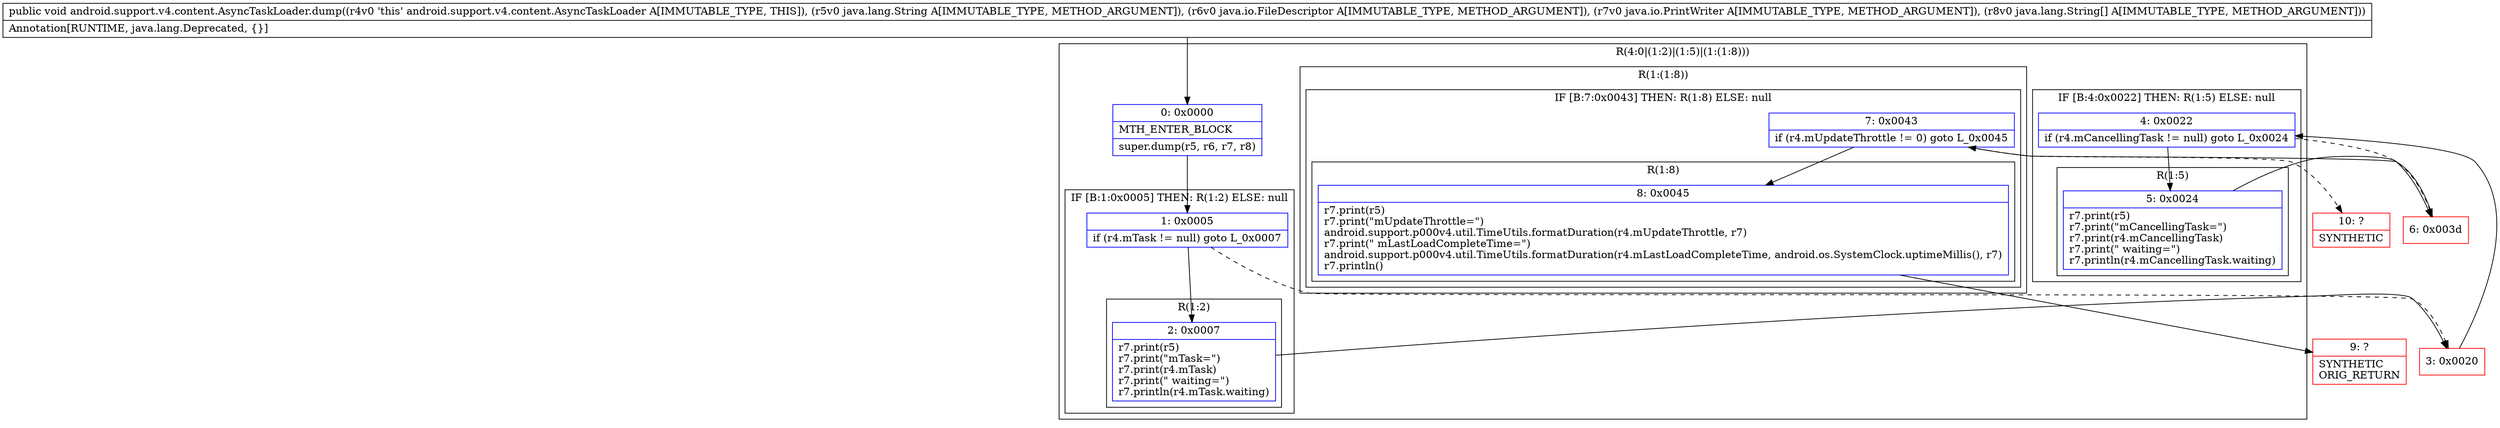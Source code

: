 digraph "CFG forandroid.support.v4.content.AsyncTaskLoader.dump(Ljava\/lang\/String;Ljava\/io\/FileDescriptor;Ljava\/io\/PrintWriter;[Ljava\/lang\/String;)V" {
subgraph cluster_Region_1547693874 {
label = "R(4:0|(1:2)|(1:5)|(1:(1:8)))";
node [shape=record,color=blue];
Node_0 [shape=record,label="{0\:\ 0x0000|MTH_ENTER_BLOCK\l|super.dump(r5, r6, r7, r8)\l}"];
subgraph cluster_IfRegion_2045987223 {
label = "IF [B:1:0x0005] THEN: R(1:2) ELSE: null";
node [shape=record,color=blue];
Node_1 [shape=record,label="{1\:\ 0x0005|if (r4.mTask != null) goto L_0x0007\l}"];
subgraph cluster_Region_332415984 {
label = "R(1:2)";
node [shape=record,color=blue];
Node_2 [shape=record,label="{2\:\ 0x0007|r7.print(r5)\lr7.print(\"mTask=\")\lr7.print(r4.mTask)\lr7.print(\" waiting=\")\lr7.println(r4.mTask.waiting)\l}"];
}
}
subgraph cluster_IfRegion_1878160439 {
label = "IF [B:4:0x0022] THEN: R(1:5) ELSE: null";
node [shape=record,color=blue];
Node_4 [shape=record,label="{4\:\ 0x0022|if (r4.mCancellingTask != null) goto L_0x0024\l}"];
subgraph cluster_Region_1276592260 {
label = "R(1:5)";
node [shape=record,color=blue];
Node_5 [shape=record,label="{5\:\ 0x0024|r7.print(r5)\lr7.print(\"mCancellingTask=\")\lr7.print(r4.mCancellingTask)\lr7.print(\" waiting=\")\lr7.println(r4.mCancellingTask.waiting)\l}"];
}
}
subgraph cluster_Region_793450336 {
label = "R(1:(1:8))";
node [shape=record,color=blue];
subgraph cluster_IfRegion_1049960122 {
label = "IF [B:7:0x0043] THEN: R(1:8) ELSE: null";
node [shape=record,color=blue];
Node_7 [shape=record,label="{7\:\ 0x0043|if (r4.mUpdateThrottle != 0) goto L_0x0045\l}"];
subgraph cluster_Region_1111131795 {
label = "R(1:8)";
node [shape=record,color=blue];
Node_8 [shape=record,label="{8\:\ 0x0045|r7.print(r5)\lr7.print(\"mUpdateThrottle=\")\landroid.support.p000v4.util.TimeUtils.formatDuration(r4.mUpdateThrottle, r7)\lr7.print(\" mLastLoadCompleteTime=\")\landroid.support.p000v4.util.TimeUtils.formatDuration(r4.mLastLoadCompleteTime, android.os.SystemClock.uptimeMillis(), r7)\lr7.println()\l}"];
}
}
}
}
Node_3 [shape=record,color=red,label="{3\:\ 0x0020}"];
Node_6 [shape=record,color=red,label="{6\:\ 0x003d}"];
Node_9 [shape=record,color=red,label="{9\:\ ?|SYNTHETIC\lORIG_RETURN\l}"];
Node_10 [shape=record,color=red,label="{10\:\ ?|SYNTHETIC\l}"];
MethodNode[shape=record,label="{public void android.support.v4.content.AsyncTaskLoader.dump((r4v0 'this' android.support.v4.content.AsyncTaskLoader A[IMMUTABLE_TYPE, THIS]), (r5v0 java.lang.String A[IMMUTABLE_TYPE, METHOD_ARGUMENT]), (r6v0 java.io.FileDescriptor A[IMMUTABLE_TYPE, METHOD_ARGUMENT]), (r7v0 java.io.PrintWriter A[IMMUTABLE_TYPE, METHOD_ARGUMENT]), (r8v0 java.lang.String[] A[IMMUTABLE_TYPE, METHOD_ARGUMENT]))  | Annotation[RUNTIME, java.lang.Deprecated, \{\}]\l}"];
MethodNode -> Node_0;
Node_0 -> Node_1;
Node_1 -> Node_2;
Node_1 -> Node_3[style=dashed];
Node_2 -> Node_3;
Node_4 -> Node_5;
Node_4 -> Node_6[style=dashed];
Node_5 -> Node_6;
Node_7 -> Node_8;
Node_7 -> Node_10[style=dashed];
Node_8 -> Node_9;
Node_3 -> Node_4;
Node_6 -> Node_7;
}

